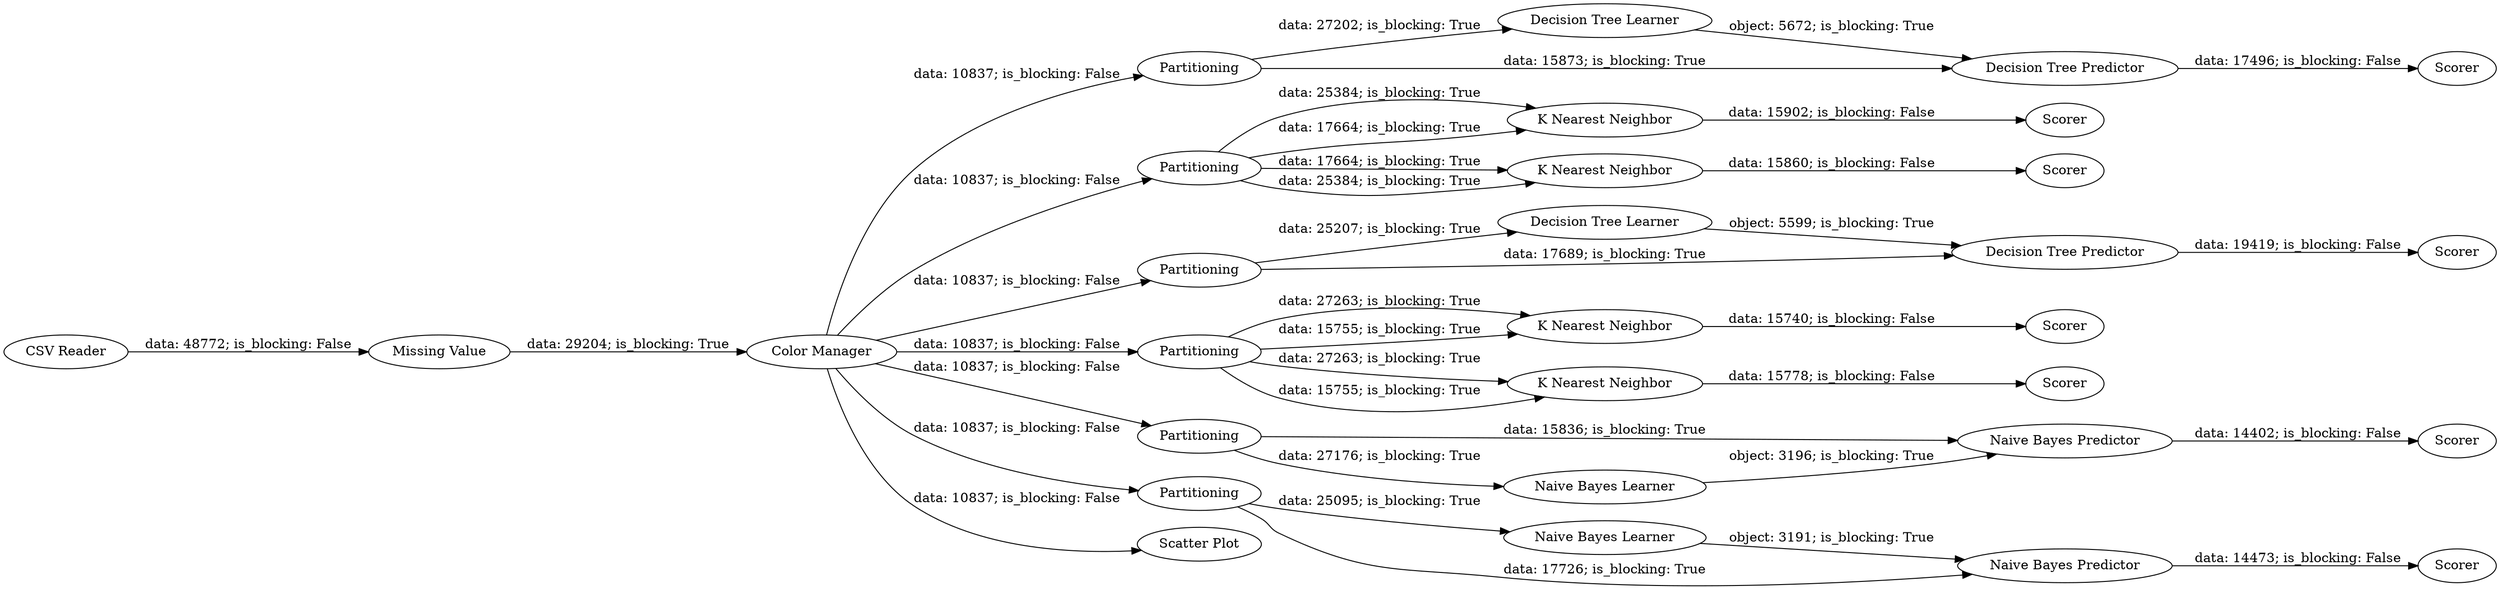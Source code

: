 digraph {
	"1063800491060521850_11" [label="Decision Tree Learner"]
	"1063800491060521850_10" [label=Scorer]
	"1063800491060521850_6" [label="Color Manager"]
	"1063800491060521850_5" [label=Partitioning]
	"1063800491060521850_32" [label="Naive Bayes Predictor"]
	"1063800491060521850_16" [label=Partitioning]
	"1063800491060521850_15" [label=Scorer]
	"1063800491060521850_33" [label=Scorer]
	"1063800491060521850_13" [label="Decision Tree Learner"]
	"1063800491060521850_14" [label="Decision Tree Predictor"]
	"1063800491060521850_4" [label=Partitioning]
	"1063800491060521850_1" [label="CSV Reader"]
	"1063800491060521850_21" [label="K Nearest Neighbor"]
	"1063800491060521850_28" [label="Naive Bayes Learner"]
	"1063800491060521850_18" [label="K Nearest Neighbor"]
	"1063800491060521850_17" [label=Partitioning]
	"1063800491060521850_30" [label=Scorer]
	"1063800491060521850_27" [label=Partitioning]
	"1063800491060521850_26" [label=Partitioning]
	"1063800491060521850_31" [label="Naive Bayes Learner"]
	"1063800491060521850_20" [label="K Nearest Neighbor"]
	"1063800491060521850_9" [label="Scatter Plot"]
	"1063800491060521850_29" [label="Naive Bayes Predictor"]
	"1063800491060521850_24" [label=Scorer]
	"1063800491060521850_22" [label=Scorer]
	"1063800491060521850_3" [label="Missing Value"]
	"1063800491060521850_23" [label=Scorer]
	"1063800491060521850_19" [label="K Nearest Neighbor"]
	"1063800491060521850_12" [label="Decision Tree Predictor"]
	"1063800491060521850_25" [label=Scorer]
	"1063800491060521850_6" -> "1063800491060521850_4" [label="data: 10837; is_blocking: False"]
	"1063800491060521850_16" -> "1063800491060521850_18" [label="data: 25384; is_blocking: True"]
	"1063800491060521850_27" -> "1063800491060521850_31" [label="data: 27176; is_blocking: True"]
	"1063800491060521850_11" -> "1063800491060521850_12" [label="object: 5599; is_blocking: True"]
	"1063800491060521850_6" -> "1063800491060521850_17" [label="data: 10837; is_blocking: False"]
	"1063800491060521850_17" -> "1063800491060521850_21" [label="data: 27263; is_blocking: True"]
	"1063800491060521850_29" -> "1063800491060521850_30" [label="data: 14473; is_blocking: False"]
	"1063800491060521850_21" -> "1063800491060521850_25" [label="data: 15740; is_blocking: False"]
	"1063800491060521850_5" -> "1063800491060521850_13" [label="data: 27202; is_blocking: True"]
	"1063800491060521850_3" -> "1063800491060521850_6" [label="data: 29204; is_blocking: True"]
	"1063800491060521850_6" -> "1063800491060521850_27" [label="data: 10837; is_blocking: False"]
	"1063800491060521850_17" -> "1063800491060521850_20" [label="data: 27263; is_blocking: True"]
	"1063800491060521850_4" -> "1063800491060521850_11" [label="data: 25207; is_blocking: True"]
	"1063800491060521850_13" -> "1063800491060521850_14" [label="object: 5672; is_blocking: True"]
	"1063800491060521850_4" -> "1063800491060521850_12" [label="data: 17689; is_blocking: True"]
	"1063800491060521850_16" -> "1063800491060521850_19" [label="data: 17664; is_blocking: True"]
	"1063800491060521850_6" -> "1063800491060521850_9" [label="data: 10837; is_blocking: False"]
	"1063800491060521850_31" -> "1063800491060521850_32" [label="object: 3196; is_blocking: True"]
	"1063800491060521850_14" -> "1063800491060521850_15" [label="data: 17496; is_blocking: False"]
	"1063800491060521850_27" -> "1063800491060521850_32" [label="data: 15836; is_blocking: True"]
	"1063800491060521850_5" -> "1063800491060521850_14" [label="data: 15873; is_blocking: True"]
	"1063800491060521850_12" -> "1063800491060521850_10" [label="data: 19419; is_blocking: False"]
	"1063800491060521850_17" -> "1063800491060521850_21" [label="data: 15755; is_blocking: True"]
	"1063800491060521850_26" -> "1063800491060521850_28" [label="data: 25095; is_blocking: True"]
	"1063800491060521850_28" -> "1063800491060521850_29" [label="object: 3191; is_blocking: True"]
	"1063800491060521850_16" -> "1063800491060521850_18" [label="data: 17664; is_blocking: True"]
	"1063800491060521850_1" -> "1063800491060521850_3" [label="data: 48772; is_blocking: False"]
	"1063800491060521850_17" -> "1063800491060521850_20" [label="data: 15755; is_blocking: True"]
	"1063800491060521850_20" -> "1063800491060521850_24" [label="data: 15778; is_blocking: False"]
	"1063800491060521850_16" -> "1063800491060521850_19" [label="data: 25384; is_blocking: True"]
	"1063800491060521850_18" -> "1063800491060521850_22" [label="data: 15902; is_blocking: False"]
	"1063800491060521850_26" -> "1063800491060521850_29" [label="data: 17726; is_blocking: True"]
	"1063800491060521850_32" -> "1063800491060521850_33" [label="data: 14402; is_blocking: False"]
	"1063800491060521850_6" -> "1063800491060521850_26" [label="data: 10837; is_blocking: False"]
	"1063800491060521850_6" -> "1063800491060521850_16" [label="data: 10837; is_blocking: False"]
	"1063800491060521850_6" -> "1063800491060521850_5" [label="data: 10837; is_blocking: False"]
	"1063800491060521850_19" -> "1063800491060521850_23" [label="data: 15860; is_blocking: False"]
	rankdir=LR
}
